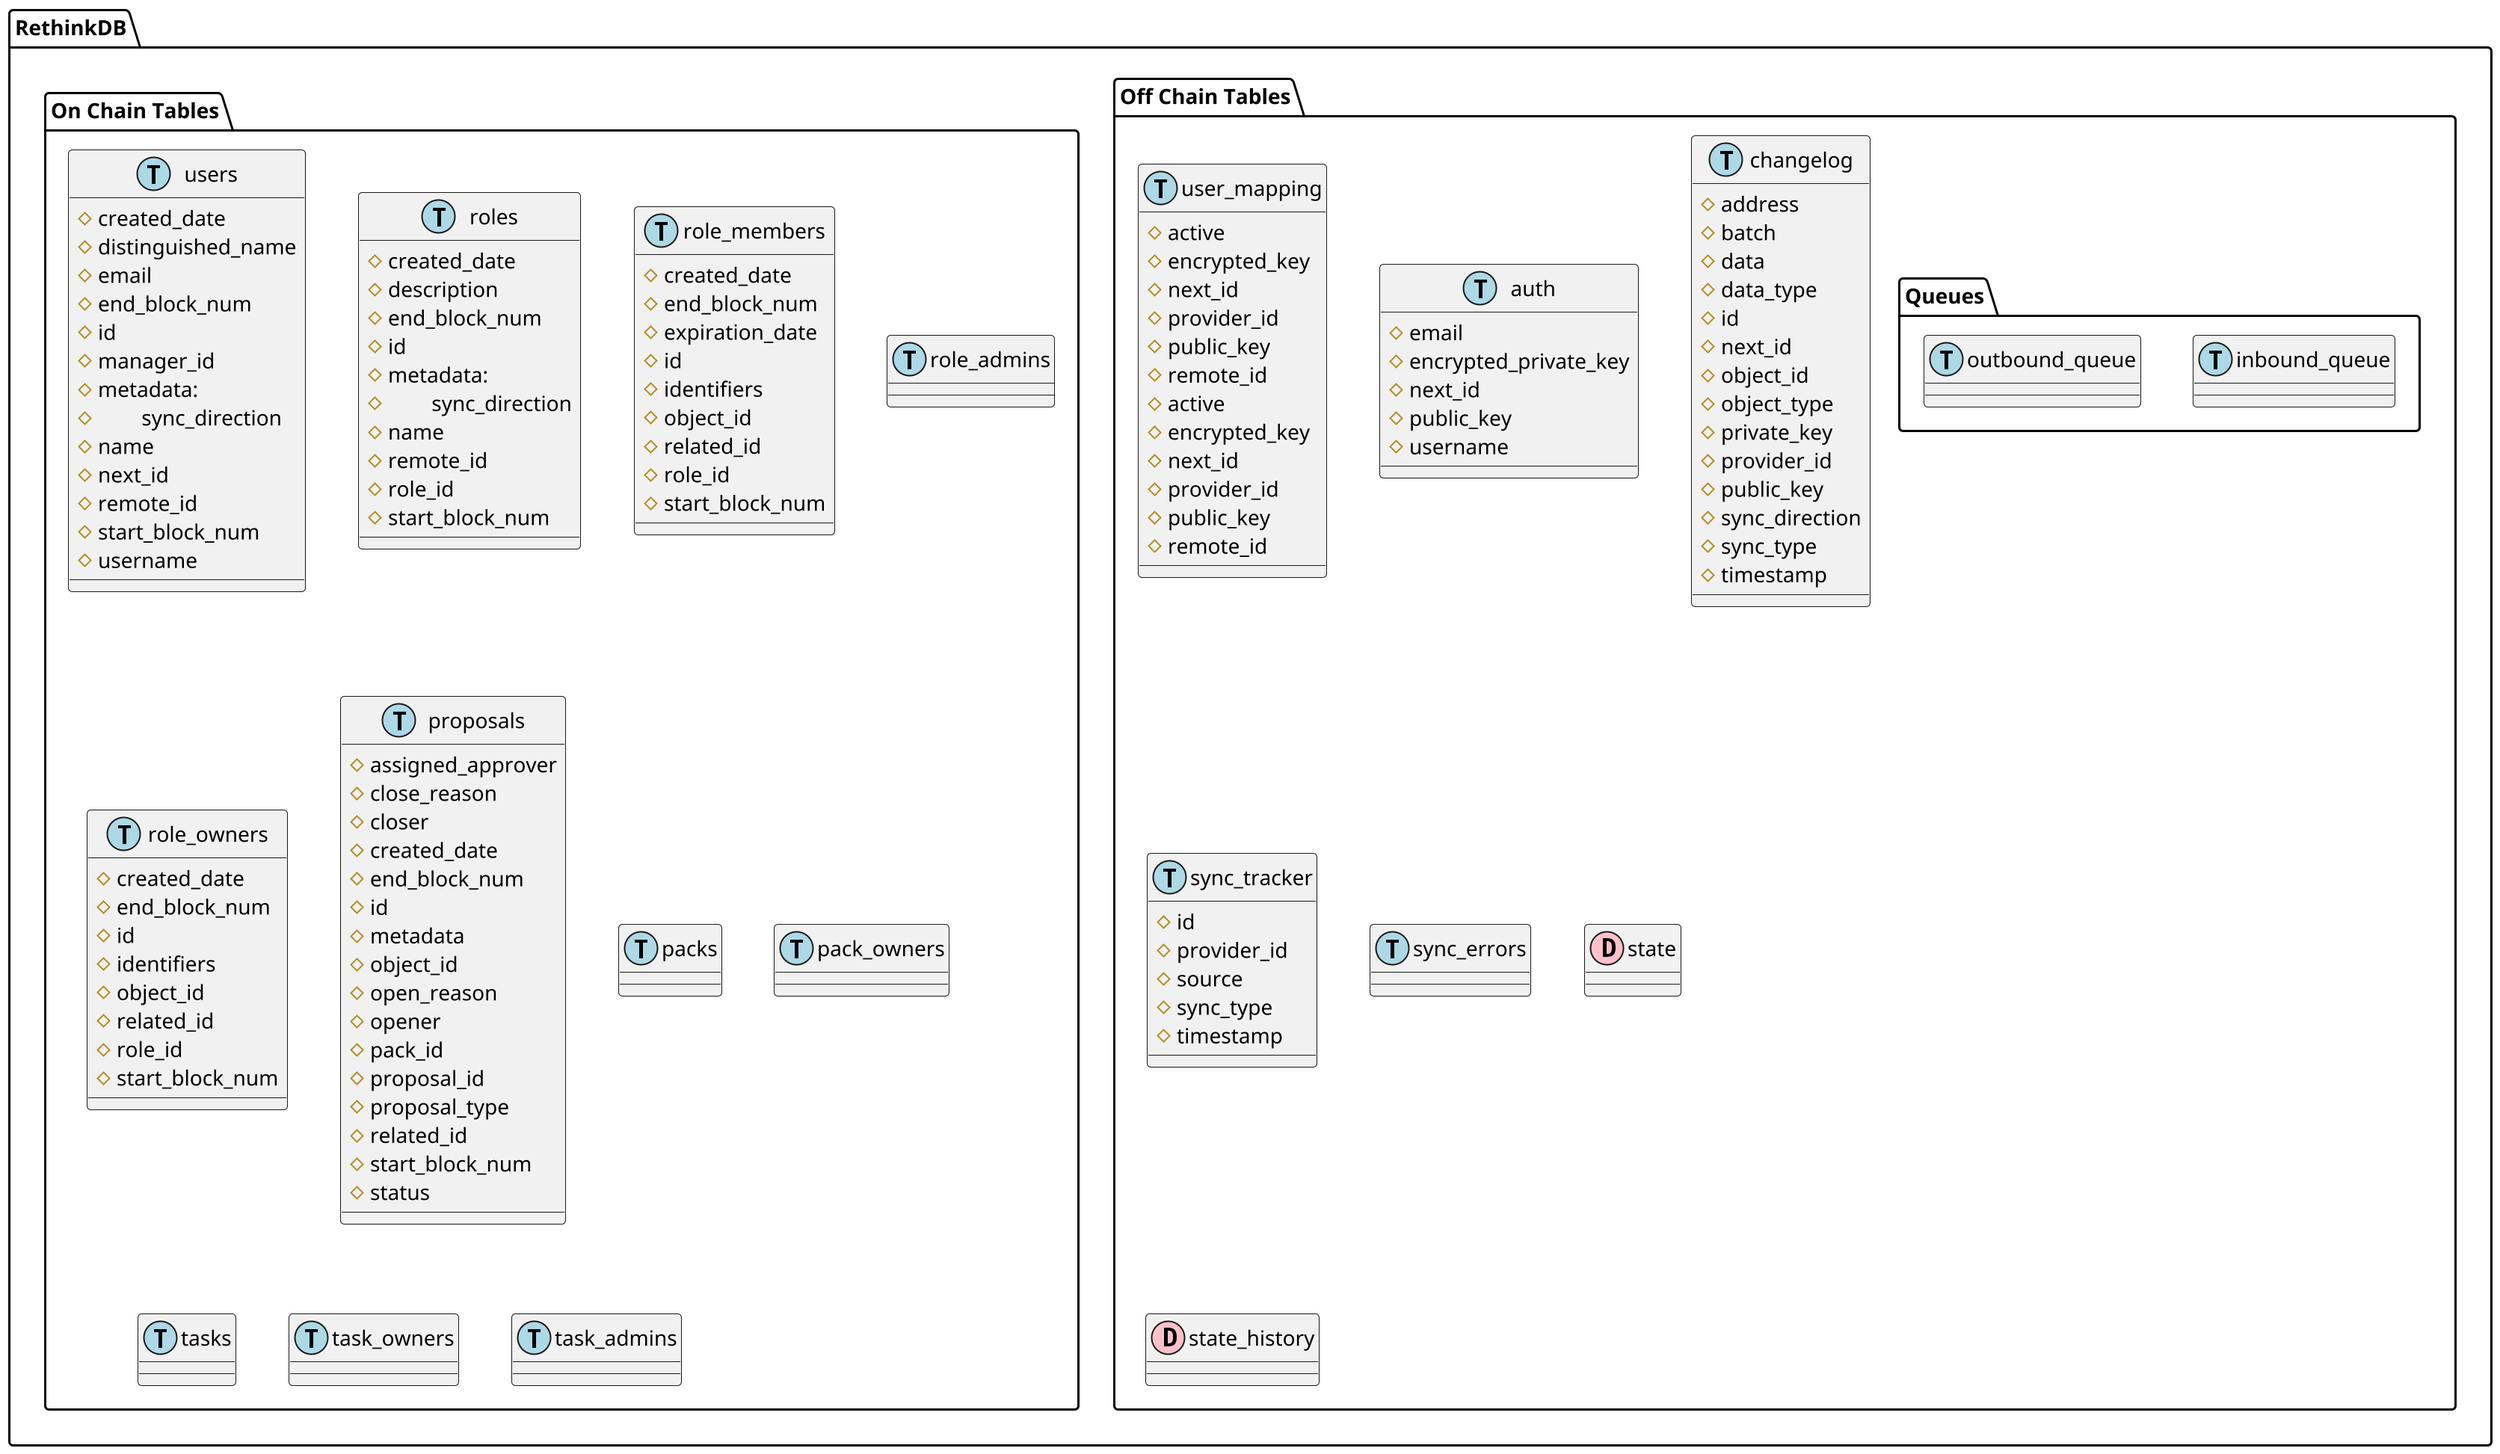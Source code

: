 @startuml RethinkDB Schemas
    allowmixing
    hide stereotype
    scale 2

    package "RethinkDB" {
        package "Off Chain Tables" {
            class user_mapping << (T,lightblue) >>{
                #active
                #encrypted_key
                #next_id
                #provider_id
                #public_key
                #remote_id
            }
            class auth << (T,lightblue) >>{
                #email
                #encrypted_private_key
                #next_id
                #public_key
                #username
            }
            class changelog << (T,lightblue) >>{
                #address
                #batch
                #data
                #data_type
                #id
                #next_id
                #object_id
                #object_type
                #private_key
                #provider_id
                #public_key
                #sync_direction
                #sync_type
                #timestamp
            }
            class user_mapping << (T,lightblue) >>{
                #active
                #encrypted_key
                #next_id
                #provider_id
                #public_key
                #remote_id
            }
            class sync_tracker << (T,lightblue) >>{
                #id
                #provider_id
                #source
                #sync_type
                #timestamp
            }
            class sync_errors << (T,lightblue) >> {

            }
            ' deprecated
            class state << (D,pink) Deprecated >> {

            }
            ' deprecated
            class state_history << (D,pink) Deprecated >> {

            }
            package "Queues"  {
                class inbound_queue << (T,lightblue) >>{

                }
                class outbound_queue << (T,lightblue) >>{
                    
                }
            }
        }
        package "On Chain Tables" {
            class users << (T,lightblue) >>{
                #created_date
                #distinguished_name
                #email
                #end_block_num
                #id
                #manager_id
                #metadata:
                #\tsync_direction
                #name
                #next_id
                #remote_id
                #start_block_num
                #username

            }
            class roles << (T,lightblue) >>{
                #created_date
                #description
                #end_block_num
                #id
                #metadata:
                #\tsync_direction
                #name
                #remote_id
                #role_id
                #start_block_num
            }
            class role_members << (T,lightblue) >>{
                #created_date
                #end_block_num
                #expiration_date
                #id
                #identifiers
                #object_id
                #related_id
                #role_id
                #start_block_num
            }
            class role_admins << (T,lightblue) >>{

            }
            class role_owners << (T,lightblue) >>{
                #created_date
                #end_block_num
                #id
                #identifiers
                #object_id
                #related_id
                #role_id
                #start_block_num
            }
            class proposals << (T,lightblue) >>{
                #assigned_approver
                #close_reason
                #closer
                #created_date
                #end_block_num
                #id
                #metadata
                #object_id
                #open_reason
                #opener
                #pack_id
                #proposal_id
                #proposal_type
                #related_id
                #start_block_num
                #status
            }
            class packs << (T,lightblue) >> {

            }
            class pack_owners << (T,lightblue) >> {

            }
            class tasks << (T,lightblue) >> {

            }
            class task_owners << (T,lightblue) >> {

            }
            class task_admins << (T,lightblue) >> {

            }
        }
    }
@enduml
